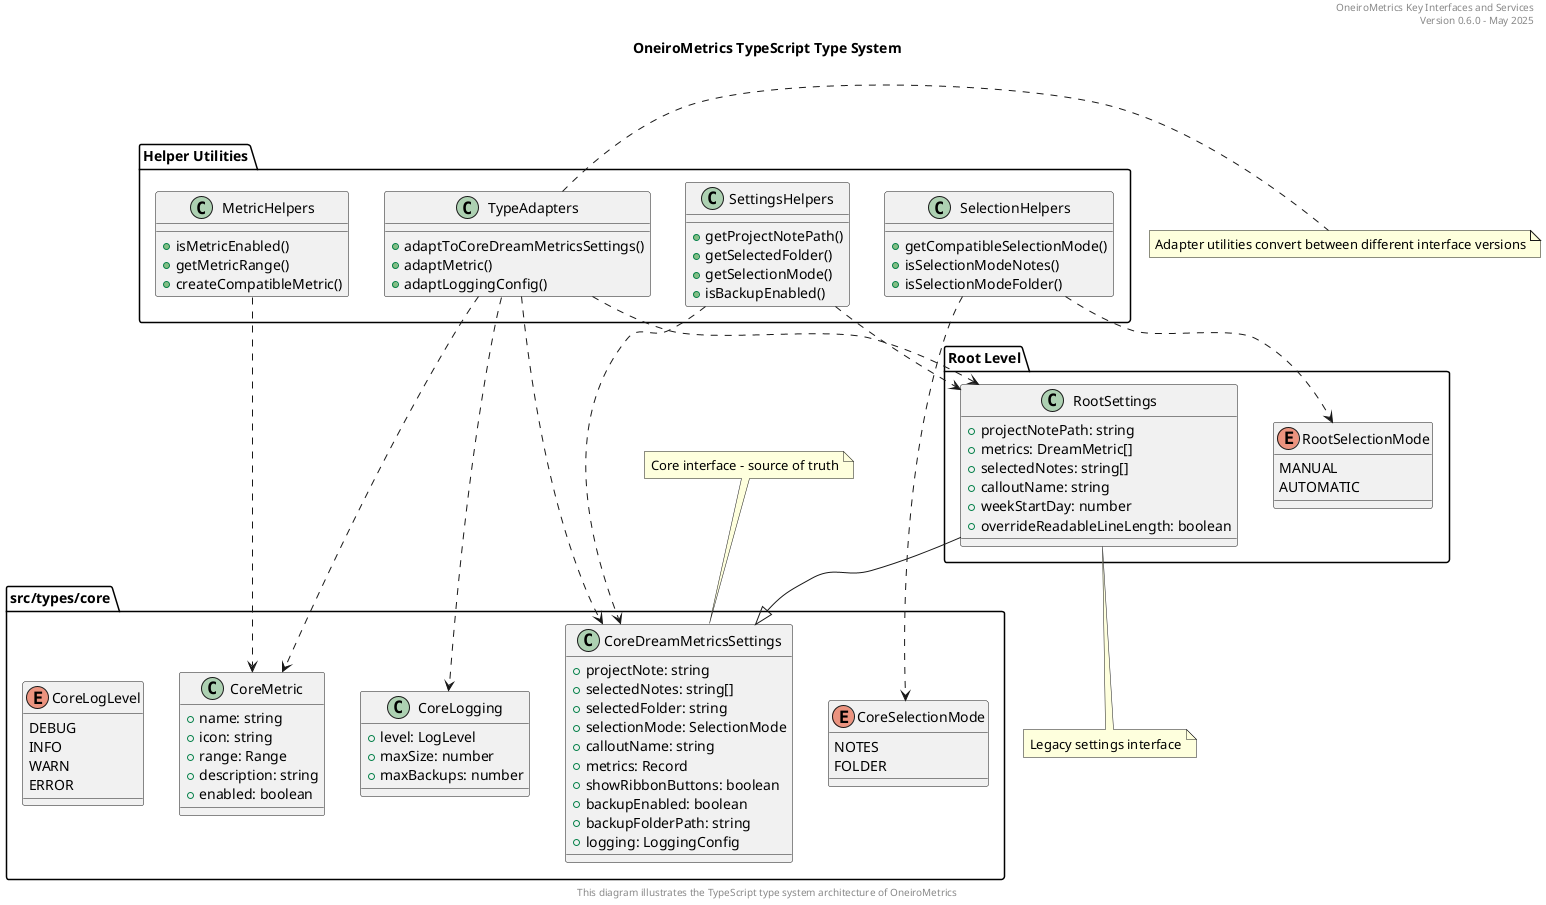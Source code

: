 @startuml Oom-TypeScript-Type-System

header
OneiroMetrics Key Interfaces and Services
Version 0.6.0 - May 2025
endheader

title OneiroMetrics TypeScript Type System

package "src/types/core" {
  class CoreDreamMetricsSettings {
    +projectNote: string
    +selectedNotes: string[]
    +selectedFolder: string
    +selectionMode: SelectionMode
    +calloutName: string
    +metrics: Record
    +showRibbonButtons: boolean
    +backupEnabled: boolean
    +backupFolderPath: string
    +logging: LoggingConfig
  }
  
  enum CoreSelectionMode {
    NOTES
    FOLDER
  }
  
  class CoreMetric {
    +name: string
    +icon: string
    +range: Range
    +description: string
    +enabled: boolean
  }
  
  class CoreLogging {
    +level: LogLevel
    +maxSize: number
    +maxBackups: number
  }
  
  enum CoreLogLevel {
    DEBUG
    INFO
    WARN
    ERROR
  }
}

package "Root Level" {
  class RootSettings {
    +projectNotePath: string
    +metrics: DreamMetric[]
    +selectedNotes: string[]
    +calloutName: string
    +weekStartDay: number
    +overrideReadableLineLength: boolean
  }
  
  enum RootSelectionMode {
    MANUAL
    AUTOMATIC
  }
}

package "Helper Utilities" {
  class SettingsHelpers {
    +getProjectNotePath()
    +getSelectedFolder()
    +getSelectionMode()
    +isBackupEnabled()
  }
  
  class MetricHelpers {
    +isMetricEnabled()
    +getMetricRange()
    +createCompatibleMetric()
  }
  
  class SelectionHelpers {
    +getCompatibleSelectionMode()
    +isSelectionModeNotes()
    +isSelectionModeFolder()
  }
  
  class TypeAdapters {
    +adaptToCoreDreamMetricsSettings()
    +adaptMetric()
    +adaptLoggingConfig()
  }
}

RootSettings --|> CoreDreamMetricsSettings

SettingsHelpers ..> RootSettings
SettingsHelpers ..> CoreDreamMetricsSettings

MetricHelpers ..> CoreMetric

SelectionHelpers ..> CoreSelectionMode
SelectionHelpers ..> RootSelectionMode

TypeAdapters ..> CoreDreamMetricsSettings
TypeAdapters ..> RootSettings
TypeAdapters ..> CoreMetric
TypeAdapters ..> CoreLogging

note right of TypeAdapters: Adapter utilities convert between different interface versions

note bottom of RootSettings: Legacy settings interface

note top of CoreDreamMetricsSettings: Core interface - source of truth

footer
This diagram illustrates the TypeScript type system architecture of OneiroMetrics
endfooter

@enduml